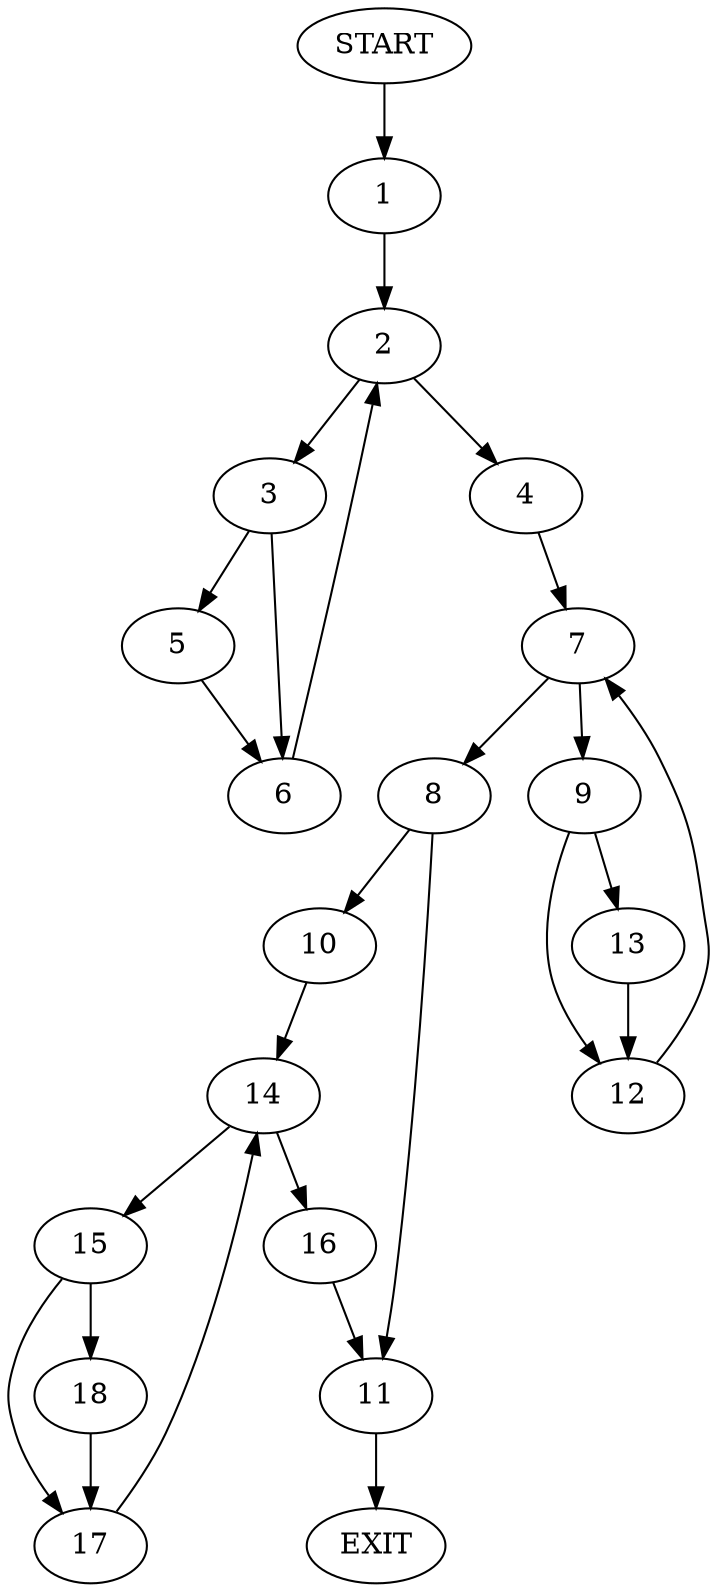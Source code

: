 digraph {
0 [label="START"]
19 [label="EXIT"]
0 -> 1
1 -> 2
2 -> 3
2 -> 4
3 -> 5
3 -> 6
4 -> 7
5 -> 6
6 -> 2
7 -> 8
7 -> 9
8 -> 10
8 -> 11
9 -> 12
9 -> 13
12 -> 7
13 -> 12
11 -> 19
10 -> 14
14 -> 15
14 -> 16
15 -> 17
15 -> 18
16 -> 11
17 -> 14
18 -> 17
}
